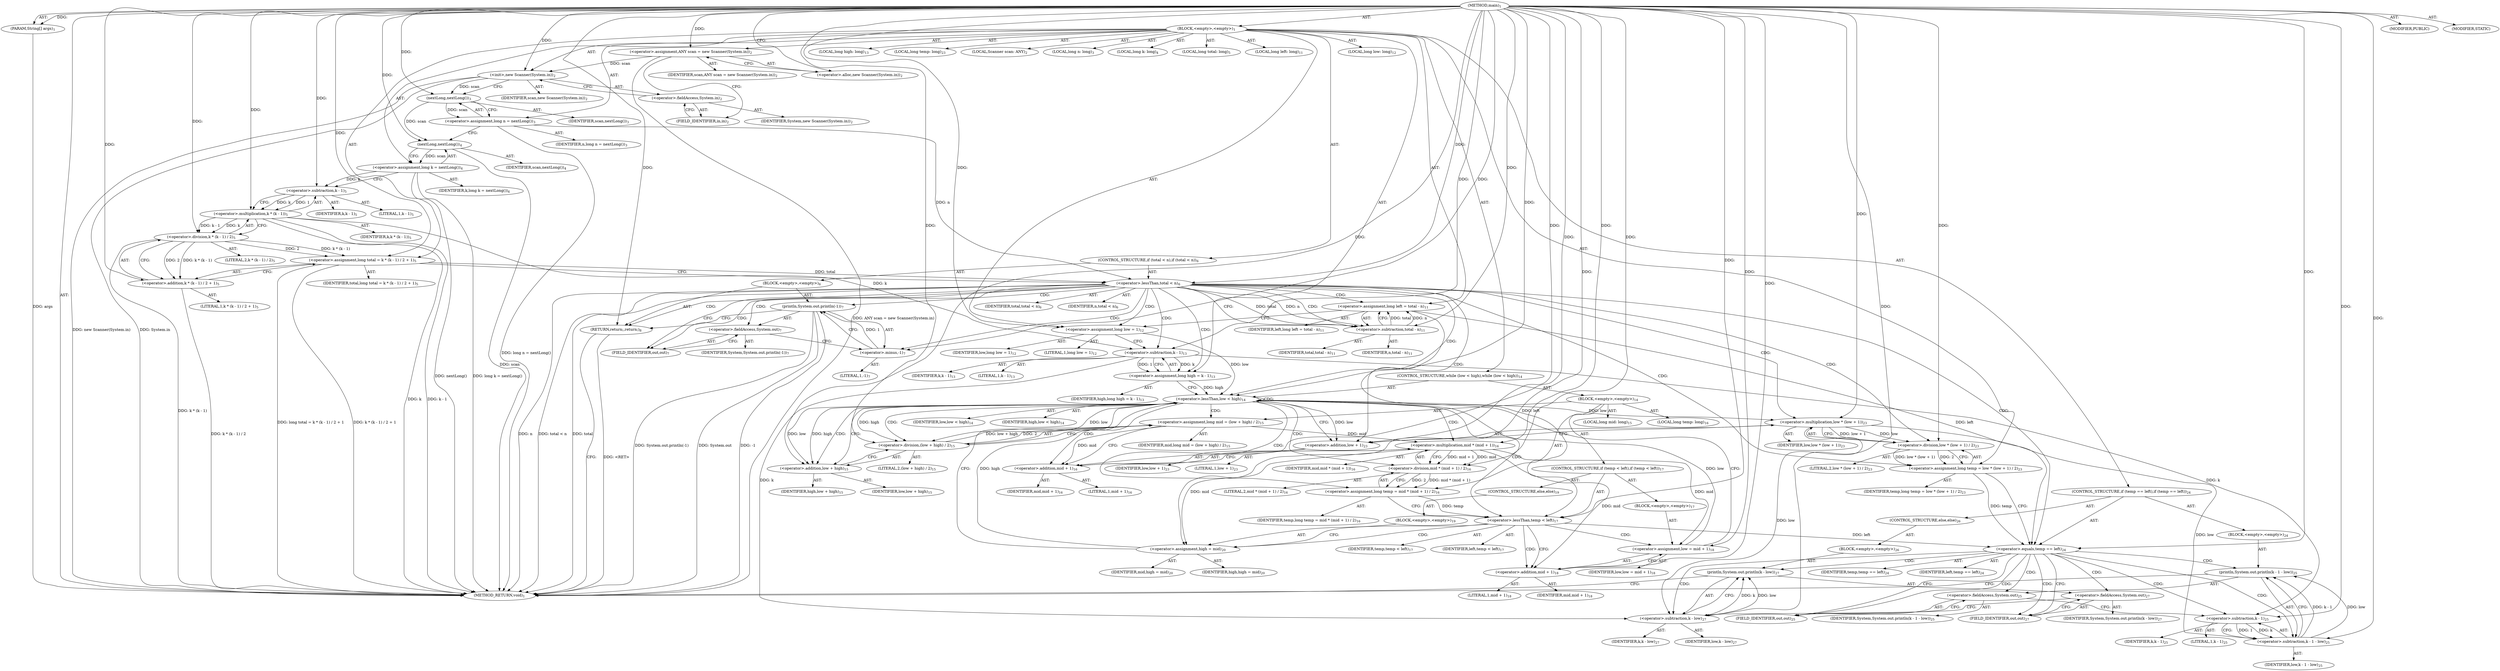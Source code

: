 digraph "main" {  
"19" [label = <(METHOD,main)<SUB>1</SUB>> ]
"20" [label = <(PARAM,String[] args)<SUB>1</SUB>> ]
"21" [label = <(BLOCK,&lt;empty&gt;,&lt;empty&gt;)<SUB>1</SUB>> ]
"4" [label = <(LOCAL,Scanner scan: ANY)<SUB>2</SUB>> ]
"22" [label = <(&lt;operator&gt;.assignment,ANY scan = new Scanner(System.in))<SUB>2</SUB>> ]
"23" [label = <(IDENTIFIER,scan,ANY scan = new Scanner(System.in))<SUB>2</SUB>> ]
"24" [label = <(&lt;operator&gt;.alloc,new Scanner(System.in))<SUB>2</SUB>> ]
"25" [label = <(&lt;init&gt;,new Scanner(System.in))<SUB>2</SUB>> ]
"3" [label = <(IDENTIFIER,scan,new Scanner(System.in))<SUB>2</SUB>> ]
"26" [label = <(&lt;operator&gt;.fieldAccess,System.in)<SUB>2</SUB>> ]
"27" [label = <(IDENTIFIER,System,new Scanner(System.in))<SUB>2</SUB>> ]
"28" [label = <(FIELD_IDENTIFIER,in,in)<SUB>2</SUB>> ]
"29" [label = <(LOCAL,long n: long)<SUB>3</SUB>> ]
"30" [label = <(&lt;operator&gt;.assignment,long n = nextLong())<SUB>3</SUB>> ]
"31" [label = <(IDENTIFIER,n,long n = nextLong())<SUB>3</SUB>> ]
"32" [label = <(nextLong,nextLong())<SUB>3</SUB>> ]
"33" [label = <(IDENTIFIER,scan,nextLong())<SUB>3</SUB>> ]
"34" [label = <(LOCAL,long k: long)<SUB>4</SUB>> ]
"35" [label = <(&lt;operator&gt;.assignment,long k = nextLong())<SUB>4</SUB>> ]
"36" [label = <(IDENTIFIER,k,long k = nextLong())<SUB>4</SUB>> ]
"37" [label = <(nextLong,nextLong())<SUB>4</SUB>> ]
"38" [label = <(IDENTIFIER,scan,nextLong())<SUB>4</SUB>> ]
"39" [label = <(LOCAL,long total: long)<SUB>5</SUB>> ]
"40" [label = <(&lt;operator&gt;.assignment,long total = k * (k - 1) / 2 + 1)<SUB>5</SUB>> ]
"41" [label = <(IDENTIFIER,total,long total = k * (k - 1) / 2 + 1)<SUB>5</SUB>> ]
"42" [label = <(&lt;operator&gt;.addition,k * (k - 1) / 2 + 1)<SUB>5</SUB>> ]
"43" [label = <(&lt;operator&gt;.division,k * (k - 1) / 2)<SUB>5</SUB>> ]
"44" [label = <(&lt;operator&gt;.multiplication,k * (k - 1))<SUB>5</SUB>> ]
"45" [label = <(IDENTIFIER,k,k * (k - 1))<SUB>5</SUB>> ]
"46" [label = <(&lt;operator&gt;.subtraction,k - 1)<SUB>5</SUB>> ]
"47" [label = <(IDENTIFIER,k,k - 1)<SUB>5</SUB>> ]
"48" [label = <(LITERAL,1,k - 1)<SUB>5</SUB>> ]
"49" [label = <(LITERAL,2,k * (k - 1) / 2)<SUB>5</SUB>> ]
"50" [label = <(LITERAL,1,k * (k - 1) / 2 + 1)<SUB>5</SUB>> ]
"51" [label = <(CONTROL_STRUCTURE,if (total &lt; n),if (total &lt; n))<SUB>6</SUB>> ]
"52" [label = <(&lt;operator&gt;.lessThan,total &lt; n)<SUB>6</SUB>> ]
"53" [label = <(IDENTIFIER,total,total &lt; n)<SUB>6</SUB>> ]
"54" [label = <(IDENTIFIER,n,total &lt; n)<SUB>6</SUB>> ]
"55" [label = <(BLOCK,&lt;empty&gt;,&lt;empty&gt;)<SUB>6</SUB>> ]
"56" [label = <(println,System.out.println(-1))<SUB>7</SUB>> ]
"57" [label = <(&lt;operator&gt;.fieldAccess,System.out)<SUB>7</SUB>> ]
"58" [label = <(IDENTIFIER,System,System.out.println(-1))<SUB>7</SUB>> ]
"59" [label = <(FIELD_IDENTIFIER,out,out)<SUB>7</SUB>> ]
"60" [label = <(&lt;operator&gt;.minus,-1)<SUB>7</SUB>> ]
"61" [label = <(LITERAL,1,-1)<SUB>7</SUB>> ]
"62" [label = <(RETURN,return;,return;)<SUB>8</SUB>> ]
"63" [label = <(LOCAL,long left: long)<SUB>11</SUB>> ]
"64" [label = <(&lt;operator&gt;.assignment,long left = total - n)<SUB>11</SUB>> ]
"65" [label = <(IDENTIFIER,left,long left = total - n)<SUB>11</SUB>> ]
"66" [label = <(&lt;operator&gt;.subtraction,total - n)<SUB>11</SUB>> ]
"67" [label = <(IDENTIFIER,total,total - n)<SUB>11</SUB>> ]
"68" [label = <(IDENTIFIER,n,total - n)<SUB>11</SUB>> ]
"69" [label = <(LOCAL,long low: long)<SUB>12</SUB>> ]
"70" [label = <(&lt;operator&gt;.assignment,long low = 1)<SUB>12</SUB>> ]
"71" [label = <(IDENTIFIER,low,long low = 1)<SUB>12</SUB>> ]
"72" [label = <(LITERAL,1,long low = 1)<SUB>12</SUB>> ]
"73" [label = <(LOCAL,long high: long)<SUB>13</SUB>> ]
"74" [label = <(&lt;operator&gt;.assignment,long high = k - 1)<SUB>13</SUB>> ]
"75" [label = <(IDENTIFIER,high,long high = k - 1)<SUB>13</SUB>> ]
"76" [label = <(&lt;operator&gt;.subtraction,k - 1)<SUB>13</SUB>> ]
"77" [label = <(IDENTIFIER,k,k - 1)<SUB>13</SUB>> ]
"78" [label = <(LITERAL,1,k - 1)<SUB>13</SUB>> ]
"79" [label = <(CONTROL_STRUCTURE,while (low &lt; high),while (low &lt; high))<SUB>14</SUB>> ]
"80" [label = <(&lt;operator&gt;.lessThan,low &lt; high)<SUB>14</SUB>> ]
"81" [label = <(IDENTIFIER,low,low &lt; high)<SUB>14</SUB>> ]
"82" [label = <(IDENTIFIER,high,low &lt; high)<SUB>14</SUB>> ]
"83" [label = <(BLOCK,&lt;empty&gt;,&lt;empty&gt;)<SUB>14</SUB>> ]
"84" [label = <(LOCAL,long mid: long)<SUB>15</SUB>> ]
"85" [label = <(&lt;operator&gt;.assignment,long mid = (low + high) / 2)<SUB>15</SUB>> ]
"86" [label = <(IDENTIFIER,mid,long mid = (low + high) / 2)<SUB>15</SUB>> ]
"87" [label = <(&lt;operator&gt;.division,(low + high) / 2)<SUB>15</SUB>> ]
"88" [label = <(&lt;operator&gt;.addition,low + high)<SUB>15</SUB>> ]
"89" [label = <(IDENTIFIER,low,low + high)<SUB>15</SUB>> ]
"90" [label = <(IDENTIFIER,high,low + high)<SUB>15</SUB>> ]
"91" [label = <(LITERAL,2,(low + high) / 2)<SUB>15</SUB>> ]
"92" [label = <(LOCAL,long temp: long)<SUB>16</SUB>> ]
"93" [label = <(&lt;operator&gt;.assignment,long temp = mid * (mid + 1) / 2)<SUB>16</SUB>> ]
"94" [label = <(IDENTIFIER,temp,long temp = mid * (mid + 1) / 2)<SUB>16</SUB>> ]
"95" [label = <(&lt;operator&gt;.division,mid * (mid + 1) / 2)<SUB>16</SUB>> ]
"96" [label = <(&lt;operator&gt;.multiplication,mid * (mid + 1))<SUB>16</SUB>> ]
"97" [label = <(IDENTIFIER,mid,mid * (mid + 1))<SUB>16</SUB>> ]
"98" [label = <(&lt;operator&gt;.addition,mid + 1)<SUB>16</SUB>> ]
"99" [label = <(IDENTIFIER,mid,mid + 1)<SUB>16</SUB>> ]
"100" [label = <(LITERAL,1,mid + 1)<SUB>16</SUB>> ]
"101" [label = <(LITERAL,2,mid * (mid + 1) / 2)<SUB>16</SUB>> ]
"102" [label = <(CONTROL_STRUCTURE,if (temp &lt; left),if (temp &lt; left))<SUB>17</SUB>> ]
"103" [label = <(&lt;operator&gt;.lessThan,temp &lt; left)<SUB>17</SUB>> ]
"104" [label = <(IDENTIFIER,temp,temp &lt; left)<SUB>17</SUB>> ]
"105" [label = <(IDENTIFIER,left,temp &lt; left)<SUB>17</SUB>> ]
"106" [label = <(BLOCK,&lt;empty&gt;,&lt;empty&gt;)<SUB>17</SUB>> ]
"107" [label = <(&lt;operator&gt;.assignment,low = mid + 1)<SUB>18</SUB>> ]
"108" [label = <(IDENTIFIER,low,low = mid + 1)<SUB>18</SUB>> ]
"109" [label = <(&lt;operator&gt;.addition,mid + 1)<SUB>18</SUB>> ]
"110" [label = <(IDENTIFIER,mid,mid + 1)<SUB>18</SUB>> ]
"111" [label = <(LITERAL,1,mid + 1)<SUB>18</SUB>> ]
"112" [label = <(CONTROL_STRUCTURE,else,else)<SUB>19</SUB>> ]
"113" [label = <(BLOCK,&lt;empty&gt;,&lt;empty&gt;)<SUB>19</SUB>> ]
"114" [label = <(&lt;operator&gt;.assignment,high = mid)<SUB>20</SUB>> ]
"115" [label = <(IDENTIFIER,high,high = mid)<SUB>20</SUB>> ]
"116" [label = <(IDENTIFIER,mid,high = mid)<SUB>20</SUB>> ]
"117" [label = <(LOCAL,long temp: long)<SUB>23</SUB>> ]
"118" [label = <(&lt;operator&gt;.assignment,long temp = low * (low + 1) / 2)<SUB>23</SUB>> ]
"119" [label = <(IDENTIFIER,temp,long temp = low * (low + 1) / 2)<SUB>23</SUB>> ]
"120" [label = <(&lt;operator&gt;.division,low * (low + 1) / 2)<SUB>23</SUB>> ]
"121" [label = <(&lt;operator&gt;.multiplication,low * (low + 1))<SUB>23</SUB>> ]
"122" [label = <(IDENTIFIER,low,low * (low + 1))<SUB>23</SUB>> ]
"123" [label = <(&lt;operator&gt;.addition,low + 1)<SUB>23</SUB>> ]
"124" [label = <(IDENTIFIER,low,low + 1)<SUB>23</SUB>> ]
"125" [label = <(LITERAL,1,low + 1)<SUB>23</SUB>> ]
"126" [label = <(LITERAL,2,low * (low + 1) / 2)<SUB>23</SUB>> ]
"127" [label = <(CONTROL_STRUCTURE,if (temp == left),if (temp == left))<SUB>24</SUB>> ]
"128" [label = <(&lt;operator&gt;.equals,temp == left)<SUB>24</SUB>> ]
"129" [label = <(IDENTIFIER,temp,temp == left)<SUB>24</SUB>> ]
"130" [label = <(IDENTIFIER,left,temp == left)<SUB>24</SUB>> ]
"131" [label = <(BLOCK,&lt;empty&gt;,&lt;empty&gt;)<SUB>24</SUB>> ]
"132" [label = <(println,System.out.println(k - 1 - low))<SUB>25</SUB>> ]
"133" [label = <(&lt;operator&gt;.fieldAccess,System.out)<SUB>25</SUB>> ]
"134" [label = <(IDENTIFIER,System,System.out.println(k - 1 - low))<SUB>25</SUB>> ]
"135" [label = <(FIELD_IDENTIFIER,out,out)<SUB>25</SUB>> ]
"136" [label = <(&lt;operator&gt;.subtraction,k - 1 - low)<SUB>25</SUB>> ]
"137" [label = <(&lt;operator&gt;.subtraction,k - 1)<SUB>25</SUB>> ]
"138" [label = <(IDENTIFIER,k,k - 1)<SUB>25</SUB>> ]
"139" [label = <(LITERAL,1,k - 1)<SUB>25</SUB>> ]
"140" [label = <(IDENTIFIER,low,k - 1 - low)<SUB>25</SUB>> ]
"141" [label = <(CONTROL_STRUCTURE,else,else)<SUB>26</SUB>> ]
"142" [label = <(BLOCK,&lt;empty&gt;,&lt;empty&gt;)<SUB>26</SUB>> ]
"143" [label = <(println,System.out.println(k - low))<SUB>27</SUB>> ]
"144" [label = <(&lt;operator&gt;.fieldAccess,System.out)<SUB>27</SUB>> ]
"145" [label = <(IDENTIFIER,System,System.out.println(k - low))<SUB>27</SUB>> ]
"146" [label = <(FIELD_IDENTIFIER,out,out)<SUB>27</SUB>> ]
"147" [label = <(&lt;operator&gt;.subtraction,k - low)<SUB>27</SUB>> ]
"148" [label = <(IDENTIFIER,k,k - low)<SUB>27</SUB>> ]
"149" [label = <(IDENTIFIER,low,k - low)<SUB>27</SUB>> ]
"150" [label = <(MODIFIER,PUBLIC)> ]
"151" [label = <(MODIFIER,STATIC)> ]
"152" [label = <(METHOD_RETURN,void)<SUB>1</SUB>> ]
  "19" -> "20"  [ label = "AST: "] 
  "19" -> "21"  [ label = "AST: "] 
  "19" -> "150"  [ label = "AST: "] 
  "19" -> "151"  [ label = "AST: "] 
  "19" -> "152"  [ label = "AST: "] 
  "21" -> "4"  [ label = "AST: "] 
  "21" -> "22"  [ label = "AST: "] 
  "21" -> "25"  [ label = "AST: "] 
  "21" -> "29"  [ label = "AST: "] 
  "21" -> "30"  [ label = "AST: "] 
  "21" -> "34"  [ label = "AST: "] 
  "21" -> "35"  [ label = "AST: "] 
  "21" -> "39"  [ label = "AST: "] 
  "21" -> "40"  [ label = "AST: "] 
  "21" -> "51"  [ label = "AST: "] 
  "21" -> "63"  [ label = "AST: "] 
  "21" -> "64"  [ label = "AST: "] 
  "21" -> "69"  [ label = "AST: "] 
  "21" -> "70"  [ label = "AST: "] 
  "21" -> "73"  [ label = "AST: "] 
  "21" -> "74"  [ label = "AST: "] 
  "21" -> "79"  [ label = "AST: "] 
  "21" -> "117"  [ label = "AST: "] 
  "21" -> "118"  [ label = "AST: "] 
  "21" -> "127"  [ label = "AST: "] 
  "22" -> "23"  [ label = "AST: "] 
  "22" -> "24"  [ label = "AST: "] 
  "25" -> "3"  [ label = "AST: "] 
  "25" -> "26"  [ label = "AST: "] 
  "26" -> "27"  [ label = "AST: "] 
  "26" -> "28"  [ label = "AST: "] 
  "30" -> "31"  [ label = "AST: "] 
  "30" -> "32"  [ label = "AST: "] 
  "32" -> "33"  [ label = "AST: "] 
  "35" -> "36"  [ label = "AST: "] 
  "35" -> "37"  [ label = "AST: "] 
  "37" -> "38"  [ label = "AST: "] 
  "40" -> "41"  [ label = "AST: "] 
  "40" -> "42"  [ label = "AST: "] 
  "42" -> "43"  [ label = "AST: "] 
  "42" -> "50"  [ label = "AST: "] 
  "43" -> "44"  [ label = "AST: "] 
  "43" -> "49"  [ label = "AST: "] 
  "44" -> "45"  [ label = "AST: "] 
  "44" -> "46"  [ label = "AST: "] 
  "46" -> "47"  [ label = "AST: "] 
  "46" -> "48"  [ label = "AST: "] 
  "51" -> "52"  [ label = "AST: "] 
  "51" -> "55"  [ label = "AST: "] 
  "52" -> "53"  [ label = "AST: "] 
  "52" -> "54"  [ label = "AST: "] 
  "55" -> "56"  [ label = "AST: "] 
  "55" -> "62"  [ label = "AST: "] 
  "56" -> "57"  [ label = "AST: "] 
  "56" -> "60"  [ label = "AST: "] 
  "57" -> "58"  [ label = "AST: "] 
  "57" -> "59"  [ label = "AST: "] 
  "60" -> "61"  [ label = "AST: "] 
  "64" -> "65"  [ label = "AST: "] 
  "64" -> "66"  [ label = "AST: "] 
  "66" -> "67"  [ label = "AST: "] 
  "66" -> "68"  [ label = "AST: "] 
  "70" -> "71"  [ label = "AST: "] 
  "70" -> "72"  [ label = "AST: "] 
  "74" -> "75"  [ label = "AST: "] 
  "74" -> "76"  [ label = "AST: "] 
  "76" -> "77"  [ label = "AST: "] 
  "76" -> "78"  [ label = "AST: "] 
  "79" -> "80"  [ label = "AST: "] 
  "79" -> "83"  [ label = "AST: "] 
  "80" -> "81"  [ label = "AST: "] 
  "80" -> "82"  [ label = "AST: "] 
  "83" -> "84"  [ label = "AST: "] 
  "83" -> "85"  [ label = "AST: "] 
  "83" -> "92"  [ label = "AST: "] 
  "83" -> "93"  [ label = "AST: "] 
  "83" -> "102"  [ label = "AST: "] 
  "85" -> "86"  [ label = "AST: "] 
  "85" -> "87"  [ label = "AST: "] 
  "87" -> "88"  [ label = "AST: "] 
  "87" -> "91"  [ label = "AST: "] 
  "88" -> "89"  [ label = "AST: "] 
  "88" -> "90"  [ label = "AST: "] 
  "93" -> "94"  [ label = "AST: "] 
  "93" -> "95"  [ label = "AST: "] 
  "95" -> "96"  [ label = "AST: "] 
  "95" -> "101"  [ label = "AST: "] 
  "96" -> "97"  [ label = "AST: "] 
  "96" -> "98"  [ label = "AST: "] 
  "98" -> "99"  [ label = "AST: "] 
  "98" -> "100"  [ label = "AST: "] 
  "102" -> "103"  [ label = "AST: "] 
  "102" -> "106"  [ label = "AST: "] 
  "102" -> "112"  [ label = "AST: "] 
  "103" -> "104"  [ label = "AST: "] 
  "103" -> "105"  [ label = "AST: "] 
  "106" -> "107"  [ label = "AST: "] 
  "107" -> "108"  [ label = "AST: "] 
  "107" -> "109"  [ label = "AST: "] 
  "109" -> "110"  [ label = "AST: "] 
  "109" -> "111"  [ label = "AST: "] 
  "112" -> "113"  [ label = "AST: "] 
  "113" -> "114"  [ label = "AST: "] 
  "114" -> "115"  [ label = "AST: "] 
  "114" -> "116"  [ label = "AST: "] 
  "118" -> "119"  [ label = "AST: "] 
  "118" -> "120"  [ label = "AST: "] 
  "120" -> "121"  [ label = "AST: "] 
  "120" -> "126"  [ label = "AST: "] 
  "121" -> "122"  [ label = "AST: "] 
  "121" -> "123"  [ label = "AST: "] 
  "123" -> "124"  [ label = "AST: "] 
  "123" -> "125"  [ label = "AST: "] 
  "127" -> "128"  [ label = "AST: "] 
  "127" -> "131"  [ label = "AST: "] 
  "127" -> "141"  [ label = "AST: "] 
  "128" -> "129"  [ label = "AST: "] 
  "128" -> "130"  [ label = "AST: "] 
  "131" -> "132"  [ label = "AST: "] 
  "132" -> "133"  [ label = "AST: "] 
  "132" -> "136"  [ label = "AST: "] 
  "133" -> "134"  [ label = "AST: "] 
  "133" -> "135"  [ label = "AST: "] 
  "136" -> "137"  [ label = "AST: "] 
  "136" -> "140"  [ label = "AST: "] 
  "137" -> "138"  [ label = "AST: "] 
  "137" -> "139"  [ label = "AST: "] 
  "141" -> "142"  [ label = "AST: "] 
  "142" -> "143"  [ label = "AST: "] 
  "143" -> "144"  [ label = "AST: "] 
  "143" -> "147"  [ label = "AST: "] 
  "144" -> "145"  [ label = "AST: "] 
  "144" -> "146"  [ label = "AST: "] 
  "147" -> "148"  [ label = "AST: "] 
  "147" -> "149"  [ label = "AST: "] 
  "22" -> "28"  [ label = "CFG: "] 
  "25" -> "32"  [ label = "CFG: "] 
  "30" -> "37"  [ label = "CFG: "] 
  "35" -> "46"  [ label = "CFG: "] 
  "40" -> "52"  [ label = "CFG: "] 
  "64" -> "70"  [ label = "CFG: "] 
  "70" -> "76"  [ label = "CFG: "] 
  "74" -> "80"  [ label = "CFG: "] 
  "118" -> "128"  [ label = "CFG: "] 
  "24" -> "22"  [ label = "CFG: "] 
  "26" -> "25"  [ label = "CFG: "] 
  "32" -> "30"  [ label = "CFG: "] 
  "37" -> "35"  [ label = "CFG: "] 
  "42" -> "40"  [ label = "CFG: "] 
  "52" -> "59"  [ label = "CFG: "] 
  "52" -> "66"  [ label = "CFG: "] 
  "66" -> "64"  [ label = "CFG: "] 
  "76" -> "74"  [ label = "CFG: "] 
  "80" -> "88"  [ label = "CFG: "] 
  "80" -> "123"  [ label = "CFG: "] 
  "120" -> "118"  [ label = "CFG: "] 
  "128" -> "135"  [ label = "CFG: "] 
  "128" -> "146"  [ label = "CFG: "] 
  "28" -> "26"  [ label = "CFG: "] 
  "43" -> "42"  [ label = "CFG: "] 
  "56" -> "62"  [ label = "CFG: "] 
  "62" -> "152"  [ label = "CFG: "] 
  "85" -> "98"  [ label = "CFG: "] 
  "93" -> "103"  [ label = "CFG: "] 
  "121" -> "120"  [ label = "CFG: "] 
  "132" -> "152"  [ label = "CFG: "] 
  "44" -> "43"  [ label = "CFG: "] 
  "57" -> "60"  [ label = "CFG: "] 
  "60" -> "56"  [ label = "CFG: "] 
  "87" -> "85"  [ label = "CFG: "] 
  "95" -> "93"  [ label = "CFG: "] 
  "103" -> "109"  [ label = "CFG: "] 
  "103" -> "114"  [ label = "CFG: "] 
  "123" -> "121"  [ label = "CFG: "] 
  "133" -> "137"  [ label = "CFG: "] 
  "136" -> "132"  [ label = "CFG: "] 
  "143" -> "152"  [ label = "CFG: "] 
  "46" -> "44"  [ label = "CFG: "] 
  "59" -> "57"  [ label = "CFG: "] 
  "88" -> "87"  [ label = "CFG: "] 
  "96" -> "95"  [ label = "CFG: "] 
  "107" -> "80"  [ label = "CFG: "] 
  "135" -> "133"  [ label = "CFG: "] 
  "137" -> "136"  [ label = "CFG: "] 
  "144" -> "147"  [ label = "CFG: "] 
  "147" -> "143"  [ label = "CFG: "] 
  "98" -> "96"  [ label = "CFG: "] 
  "109" -> "107"  [ label = "CFG: "] 
  "114" -> "80"  [ label = "CFG: "] 
  "146" -> "144"  [ label = "CFG: "] 
  "19" -> "24"  [ label = "CFG: "] 
  "62" -> "152"  [ label = "DDG: &lt;RET&gt;"] 
  "20" -> "152"  [ label = "DDG: args"] 
  "22" -> "152"  [ label = "DDG: ANY scan = new Scanner(System.in)"] 
  "25" -> "152"  [ label = "DDG: System.in"] 
  "25" -> "152"  [ label = "DDG: new Scanner(System.in)"] 
  "30" -> "152"  [ label = "DDG: long n = nextLong()"] 
  "37" -> "152"  [ label = "DDG: scan"] 
  "35" -> "152"  [ label = "DDG: nextLong()"] 
  "35" -> "152"  [ label = "DDG: long k = nextLong()"] 
  "44" -> "152"  [ label = "DDG: k"] 
  "44" -> "152"  [ label = "DDG: k - 1"] 
  "43" -> "152"  [ label = "DDG: k * (k - 1)"] 
  "42" -> "152"  [ label = "DDG: k * (k - 1) / 2"] 
  "40" -> "152"  [ label = "DDG: k * (k - 1) / 2 + 1"] 
  "40" -> "152"  [ label = "DDG: long total = k * (k - 1) / 2 + 1"] 
  "52" -> "152"  [ label = "DDG: total"] 
  "52" -> "152"  [ label = "DDG: n"] 
  "52" -> "152"  [ label = "DDG: total &lt; n"] 
  "56" -> "152"  [ label = "DDG: System.out"] 
  "56" -> "152"  [ label = "DDG: -1"] 
  "56" -> "152"  [ label = "DDG: System.out.println(-1)"] 
  "19" -> "20"  [ label = "DDG: "] 
  "19" -> "22"  [ label = "DDG: "] 
  "32" -> "30"  [ label = "DDG: scan"] 
  "37" -> "35"  [ label = "DDG: scan"] 
  "43" -> "40"  [ label = "DDG: k * (k - 1)"] 
  "43" -> "40"  [ label = "DDG: 2"] 
  "19" -> "40"  [ label = "DDG: "] 
  "66" -> "64"  [ label = "DDG: total"] 
  "66" -> "64"  [ label = "DDG: n"] 
  "19" -> "70"  [ label = "DDG: "] 
  "76" -> "74"  [ label = "DDG: k"] 
  "76" -> "74"  [ label = "DDG: 1"] 
  "120" -> "118"  [ label = "DDG: low * (low + 1)"] 
  "120" -> "118"  [ label = "DDG: 2"] 
  "22" -> "25"  [ label = "DDG: scan"] 
  "19" -> "25"  [ label = "DDG: "] 
  "25" -> "32"  [ label = "DDG: scan"] 
  "19" -> "32"  [ label = "DDG: "] 
  "32" -> "37"  [ label = "DDG: scan"] 
  "19" -> "37"  [ label = "DDG: "] 
  "43" -> "42"  [ label = "DDG: k * (k - 1)"] 
  "43" -> "42"  [ label = "DDG: 2"] 
  "19" -> "42"  [ label = "DDG: "] 
  "40" -> "52"  [ label = "DDG: total"] 
  "19" -> "52"  [ label = "DDG: "] 
  "30" -> "52"  [ label = "DDG: n"] 
  "19" -> "62"  [ label = "DDG: "] 
  "52" -> "66"  [ label = "DDG: total"] 
  "19" -> "66"  [ label = "DDG: "] 
  "52" -> "66"  [ label = "DDG: n"] 
  "44" -> "76"  [ label = "DDG: k"] 
  "19" -> "76"  [ label = "DDG: "] 
  "70" -> "80"  [ label = "DDG: low"] 
  "107" -> "80"  [ label = "DDG: low"] 
  "19" -> "80"  [ label = "DDG: "] 
  "74" -> "80"  [ label = "DDG: high"] 
  "114" -> "80"  [ label = "DDG: high"] 
  "87" -> "85"  [ label = "DDG: low + high"] 
  "87" -> "85"  [ label = "DDG: 2"] 
  "95" -> "93"  [ label = "DDG: mid * (mid + 1)"] 
  "95" -> "93"  [ label = "DDG: 2"] 
  "121" -> "120"  [ label = "DDG: low"] 
  "121" -> "120"  [ label = "DDG: low + 1"] 
  "19" -> "120"  [ label = "DDG: "] 
  "118" -> "128"  [ label = "DDG: temp"] 
  "19" -> "128"  [ label = "DDG: "] 
  "64" -> "128"  [ label = "DDG: left"] 
  "103" -> "128"  [ label = "DDG: left"] 
  "44" -> "43"  [ label = "DDG: k"] 
  "44" -> "43"  [ label = "DDG: k - 1"] 
  "19" -> "43"  [ label = "DDG: "] 
  "60" -> "56"  [ label = "DDG: 1"] 
  "19" -> "121"  [ label = "DDG: "] 
  "80" -> "121"  [ label = "DDG: low"] 
  "136" -> "132"  [ label = "DDG: k - 1"] 
  "136" -> "132"  [ label = "DDG: low"] 
  "46" -> "44"  [ label = "DDG: k"] 
  "19" -> "44"  [ label = "DDG: "] 
  "46" -> "44"  [ label = "DDG: 1"] 
  "19" -> "60"  [ label = "DDG: "] 
  "80" -> "87"  [ label = "DDG: low"] 
  "19" -> "87"  [ label = "DDG: "] 
  "80" -> "87"  [ label = "DDG: high"] 
  "96" -> "95"  [ label = "DDG: mid"] 
  "96" -> "95"  [ label = "DDG: mid + 1"] 
  "19" -> "95"  [ label = "DDG: "] 
  "93" -> "103"  [ label = "DDG: temp"] 
  "19" -> "103"  [ label = "DDG: "] 
  "64" -> "103"  [ label = "DDG: left"] 
  "96" -> "107"  [ label = "DDG: mid"] 
  "19" -> "107"  [ label = "DDG: "] 
  "80" -> "123"  [ label = "DDG: low"] 
  "19" -> "123"  [ label = "DDG: "] 
  "137" -> "136"  [ label = "DDG: k"] 
  "137" -> "136"  [ label = "DDG: 1"] 
  "121" -> "136"  [ label = "DDG: low"] 
  "19" -> "136"  [ label = "DDG: "] 
  "147" -> "143"  [ label = "DDG: k"] 
  "147" -> "143"  [ label = "DDG: low"] 
  "35" -> "46"  [ label = "DDG: k"] 
  "19" -> "46"  [ label = "DDG: "] 
  "80" -> "88"  [ label = "DDG: low"] 
  "19" -> "88"  [ label = "DDG: "] 
  "80" -> "88"  [ label = "DDG: high"] 
  "19" -> "96"  [ label = "DDG: "] 
  "85" -> "96"  [ label = "DDG: mid"] 
  "96" -> "114"  [ label = "DDG: mid"] 
  "19" -> "114"  [ label = "DDG: "] 
  "76" -> "137"  [ label = "DDG: k"] 
  "19" -> "137"  [ label = "DDG: "] 
  "76" -> "147"  [ label = "DDG: k"] 
  "19" -> "147"  [ label = "DDG: "] 
  "121" -> "147"  [ label = "DDG: low"] 
  "85" -> "98"  [ label = "DDG: mid"] 
  "19" -> "98"  [ label = "DDG: "] 
  "96" -> "109"  [ label = "DDG: mid"] 
  "19" -> "109"  [ label = "DDG: "] 
  "52" -> "60"  [ label = "CDG: "] 
  "52" -> "64"  [ label = "CDG: "] 
  "52" -> "57"  [ label = "CDG: "] 
  "52" -> "66"  [ label = "CDG: "] 
  "52" -> "120"  [ label = "CDG: "] 
  "52" -> "128"  [ label = "CDG: "] 
  "52" -> "56"  [ label = "CDG: "] 
  "52" -> "74"  [ label = "CDG: "] 
  "52" -> "121"  [ label = "CDG: "] 
  "52" -> "123"  [ label = "CDG: "] 
  "52" -> "76"  [ label = "CDG: "] 
  "52" -> "59"  [ label = "CDG: "] 
  "52" -> "80"  [ label = "CDG: "] 
  "52" -> "118"  [ label = "CDG: "] 
  "52" -> "70"  [ label = "CDG: "] 
  "52" -> "62"  [ label = "CDG: "] 
  "80" -> "96"  [ label = "CDG: "] 
  "80" -> "98"  [ label = "CDG: "] 
  "80" -> "85"  [ label = "CDG: "] 
  "80" -> "103"  [ label = "CDG: "] 
  "80" -> "95"  [ label = "CDG: "] 
  "80" -> "87"  [ label = "CDG: "] 
  "80" -> "93"  [ label = "CDG: "] 
  "80" -> "80"  [ label = "CDG: "] 
  "80" -> "88"  [ label = "CDG: "] 
  "128" -> "136"  [ label = "CDG: "] 
  "128" -> "146"  [ label = "CDG: "] 
  "128" -> "132"  [ label = "CDG: "] 
  "128" -> "144"  [ label = "CDG: "] 
  "128" -> "143"  [ label = "CDG: "] 
  "128" -> "137"  [ label = "CDG: "] 
  "128" -> "147"  [ label = "CDG: "] 
  "128" -> "135"  [ label = "CDG: "] 
  "128" -> "133"  [ label = "CDG: "] 
  "103" -> "107"  [ label = "CDG: "] 
  "103" -> "114"  [ label = "CDG: "] 
  "103" -> "109"  [ label = "CDG: "] 
}
